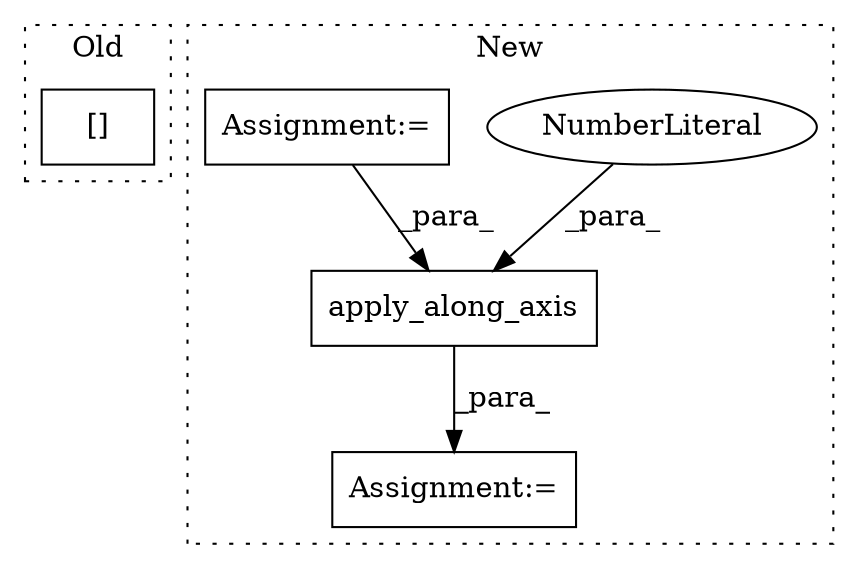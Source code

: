 digraph G {
subgraph cluster0 {
1 [label="[]" a="2" s="352,362" l="9,1" shape="box"];
label = "Old";
style="dotted";
}
subgraph cluster1 {
2 [label="apply_along_axis" a="32" s="313,364" l="17,1" shape="box"];
3 [label="Assignment:=" a="7" s="306" l="1" shape="box"];
4 [label="NumberLiteral" a="34" s="358" l="1" shape="ellipse"];
5 [label="Assignment:=" a="7" s="265" l="1" shape="box"];
label = "New";
style="dotted";
}
2 -> 3 [label="_para_"];
4 -> 2 [label="_para_"];
5 -> 2 [label="_para_"];
}